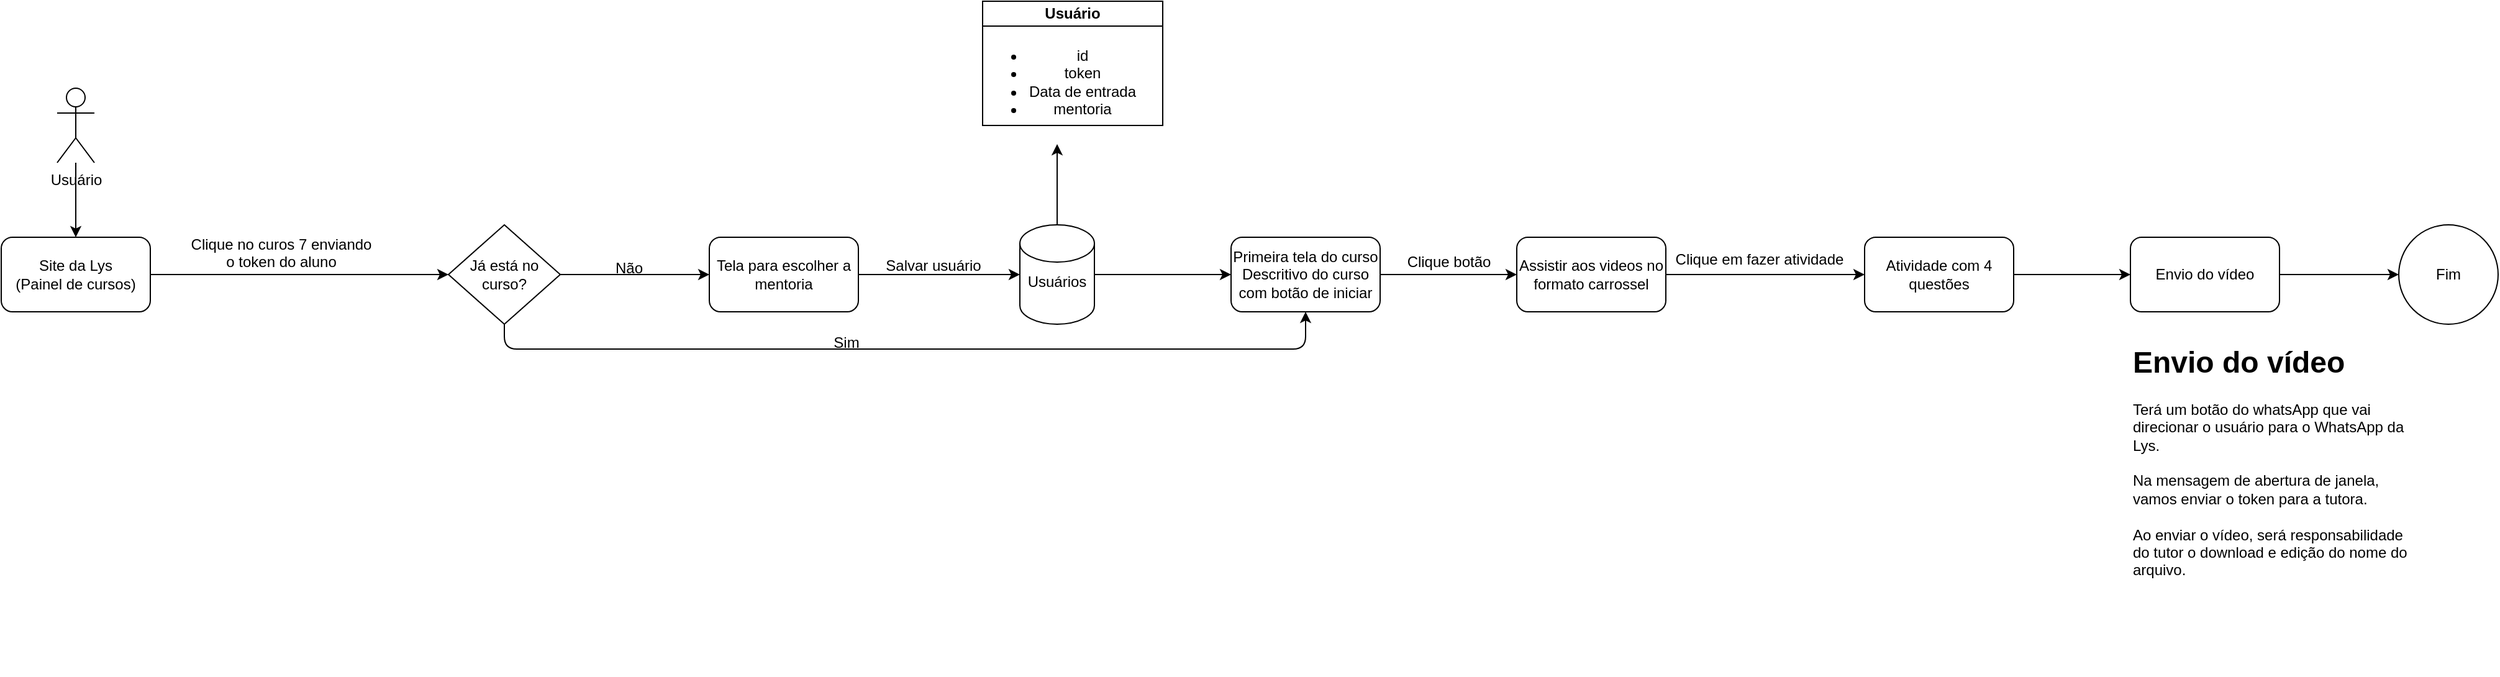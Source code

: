 <mxfile version="24.5.4" type="github">
  <diagram name="Página-1" id="zxzuJoMTzz1O9SDWJ1AD">
    <mxGraphModel dx="2195" dy="754" grid="1" gridSize="10" guides="1" tooltips="1" connect="1" arrows="1" fold="1" page="1" pageScale="1" pageWidth="827" pageHeight="1169" background="#FFFFFF" math="0" shadow="0">
      <root>
        <mxCell id="0" />
        <mxCell id="1" parent="0" />
        <mxCell id="9qMxv9r_k5kkdr-NUMTY-2" style="edgeStyle=orthogonalEdgeStyle;orthogonalLoop=1;jettySize=auto;html=1;" edge="1" parent="1" source="9qMxv9r_k5kkdr-NUMTY-1" target="9qMxv9r_k5kkdr-NUMTY-8">
          <mxGeometry relative="1" as="geometry">
            <mxPoint x="30" y="250" as="targetPoint" />
          </mxGeometry>
        </mxCell>
        <mxCell id="9qMxv9r_k5kkdr-NUMTY-1" value="Site da Lys&lt;br&gt;(Painel de cursos)" style="rounded=1;whiteSpace=wrap;html=1;" vertex="1" parent="1">
          <mxGeometry x="-180" y="220" width="120" height="60" as="geometry" />
        </mxCell>
        <mxCell id="9qMxv9r_k5kkdr-NUMTY-28" value="" style="edgeStyle=orthogonalEdgeStyle;orthogonalLoop=1;jettySize=auto;html=1;entryX=0;entryY=0.5;entryDx=0;entryDy=0;entryPerimeter=0;" edge="1" parent="1" source="9qMxv9r_k5kkdr-NUMTY-3" target="9qMxv9r_k5kkdr-NUMTY-27">
          <mxGeometry relative="1" as="geometry" />
        </mxCell>
        <mxCell id="9qMxv9r_k5kkdr-NUMTY-3" value="Tela para escolher a mentoria" style="rounded=1;whiteSpace=wrap;html=1;" vertex="1" parent="1">
          <mxGeometry x="390" y="220" width="120" height="60" as="geometry" />
        </mxCell>
        <mxCell id="9qMxv9r_k5kkdr-NUMTY-4" value="Clique no curos 7 enviando&lt;br&gt;o token do aluno&lt;div&gt;&lt;br&gt;&lt;/div&gt;" style="text;html=1;align=center;verticalAlign=middle;resizable=0;points=[];autosize=1;strokeColor=none;fillColor=none;" vertex="1" parent="1">
          <mxGeometry x="-40" y="210" width="170" height="60" as="geometry" />
        </mxCell>
        <mxCell id="9qMxv9r_k5kkdr-NUMTY-5" value="Usuário" style="swimlane;whiteSpace=wrap;html=1;startSize=20;" vertex="1" parent="1">
          <mxGeometry x="610" y="30" width="145" height="100" as="geometry">
            <mxRectangle x="110" y="320" width="80" height="30" as="alternateBounds" />
          </mxGeometry>
        </mxCell>
        <mxCell id="9qMxv9r_k5kkdr-NUMTY-7" value="&lt;ul&gt;&lt;li&gt;id&lt;/li&gt;&lt;li&gt;token&lt;/li&gt;&lt;li&gt;Data de entrada&lt;br&gt;&lt;/li&gt;&lt;li&gt;mentoria&lt;/li&gt;&lt;/ul&gt;" style="text;html=1;align=center;verticalAlign=middle;resizable=0;points=[];autosize=1;strokeColor=none;fillColor=none;" vertex="1" parent="9qMxv9r_k5kkdr-NUMTY-5">
          <mxGeometry x="-15" y="15" width="150" height="100" as="geometry" />
        </mxCell>
        <mxCell id="9qMxv9r_k5kkdr-NUMTY-19" style="edgeStyle=orthogonalEdgeStyle;orthogonalLoop=1;jettySize=auto;html=1;entryX=0.5;entryY=1;entryDx=0;entryDy=0;exitX=0.5;exitY=1;exitDx=0;exitDy=0;" edge="1" parent="1" source="9qMxv9r_k5kkdr-NUMTY-8" target="9qMxv9r_k5kkdr-NUMTY-17">
          <mxGeometry relative="1" as="geometry">
            <mxPoint x="280" y="340" as="sourcePoint" />
            <mxPoint x="890" y="375" as="targetPoint" />
          </mxGeometry>
        </mxCell>
        <mxCell id="9qMxv9r_k5kkdr-NUMTY-23" style="edgeStyle=orthogonalEdgeStyle;orthogonalLoop=1;jettySize=auto;html=1;entryX=0;entryY=0.5;entryDx=0;entryDy=0;" edge="1" parent="1" source="9qMxv9r_k5kkdr-NUMTY-8" target="9qMxv9r_k5kkdr-NUMTY-3">
          <mxGeometry relative="1" as="geometry">
            <mxPoint x="300" y="250" as="targetPoint" />
          </mxGeometry>
        </mxCell>
        <mxCell id="9qMxv9r_k5kkdr-NUMTY-8" value="Já está no curso?" style="rhombus;whiteSpace=wrap;html=1;" vertex="1" parent="1">
          <mxGeometry x="180" y="210" width="90" height="80" as="geometry" />
        </mxCell>
        <mxCell id="9qMxv9r_k5kkdr-NUMTY-10" value="Não" style="text;html=1;align=center;verticalAlign=middle;resizable=0;points=[];autosize=1;strokeColor=none;fillColor=none;" vertex="1" parent="1">
          <mxGeometry x="300" y="230" width="50" height="30" as="geometry" />
        </mxCell>
        <mxCell id="9qMxv9r_k5kkdr-NUMTY-16" value="Salvar usuário&lt;div&gt;&lt;br&gt;&lt;/div&gt;" style="text;html=1;align=center;verticalAlign=middle;resizable=0;points=[];autosize=1;strokeColor=none;fillColor=none;" vertex="1" parent="1">
          <mxGeometry x="520" y="230" width="100" height="40" as="geometry" />
        </mxCell>
        <mxCell id="9qMxv9r_k5kkdr-NUMTY-35" value="" style="edgeStyle=orthogonalEdgeStyle;orthogonalLoop=1;jettySize=auto;html=1;" edge="1" parent="1" source="9qMxv9r_k5kkdr-NUMTY-17" target="9qMxv9r_k5kkdr-NUMTY-32">
          <mxGeometry relative="1" as="geometry" />
        </mxCell>
        <mxCell id="9qMxv9r_k5kkdr-NUMTY-17" value="Primeira tela do curso&lt;br&gt;Descritivo do curso com botão de iniciar" style="rounded=1;whiteSpace=wrap;html=1;" vertex="1" parent="1">
          <mxGeometry x="810" y="220" width="120" height="60" as="geometry" />
        </mxCell>
        <mxCell id="9qMxv9r_k5kkdr-NUMTY-20" value="Sim" style="text;html=1;align=center;verticalAlign=middle;resizable=0;points=[];autosize=1;strokeColor=none;fillColor=none;" vertex="1" parent="1">
          <mxGeometry x="480" y="290" width="40" height="30" as="geometry" />
        </mxCell>
        <mxCell id="9qMxv9r_k5kkdr-NUMTY-29" value="" style="edgeStyle=orthogonalEdgeStyle;orthogonalLoop=1;jettySize=auto;html=1;" edge="1" parent="1" source="9qMxv9r_k5kkdr-NUMTY-27" target="9qMxv9r_k5kkdr-NUMTY-7">
          <mxGeometry relative="1" as="geometry">
            <Array as="points" />
          </mxGeometry>
        </mxCell>
        <mxCell id="9qMxv9r_k5kkdr-NUMTY-30" style="edgeStyle=orthogonalEdgeStyle;orthogonalLoop=1;jettySize=auto;html=1;exitX=1;exitY=0.5;exitDx=0;exitDy=0;exitPerimeter=0;" edge="1" parent="1" source="9qMxv9r_k5kkdr-NUMTY-27">
          <mxGeometry relative="1" as="geometry">
            <mxPoint x="810" y="250" as="targetPoint" />
          </mxGeometry>
        </mxCell>
        <mxCell id="9qMxv9r_k5kkdr-NUMTY-27" value="Usuários&lt;div&gt;&lt;br&gt;&lt;/div&gt;" style="shape=cylinder3;whiteSpace=wrap;html=1;boundedLbl=1;backgroundOutline=1;size=15;" vertex="1" parent="1">
          <mxGeometry x="640" y="210" width="60" height="80" as="geometry" />
        </mxCell>
        <mxCell id="9qMxv9r_k5kkdr-NUMTY-36" value="" style="edgeStyle=orthogonalEdgeStyle;orthogonalLoop=1;jettySize=auto;html=1;" edge="1" parent="1" source="9qMxv9r_k5kkdr-NUMTY-32" target="9qMxv9r_k5kkdr-NUMTY-33">
          <mxGeometry relative="1" as="geometry" />
        </mxCell>
        <mxCell id="9qMxv9r_k5kkdr-NUMTY-32" value="Assistir aos videos no formato carrossel" style="rounded=1;whiteSpace=wrap;html=1;" vertex="1" parent="1">
          <mxGeometry x="1040" y="220" width="120" height="60" as="geometry" />
        </mxCell>
        <mxCell id="9qMxv9r_k5kkdr-NUMTY-37" value="" style="edgeStyle=orthogonalEdgeStyle;orthogonalLoop=1;jettySize=auto;html=1;" edge="1" parent="1" source="9qMxv9r_k5kkdr-NUMTY-33" target="9qMxv9r_k5kkdr-NUMTY-34">
          <mxGeometry relative="1" as="geometry" />
        </mxCell>
        <mxCell id="9qMxv9r_k5kkdr-NUMTY-33" value="Atividade com 4 questões" style="rounded=1;whiteSpace=wrap;html=1;" vertex="1" parent="1">
          <mxGeometry x="1320" y="220" width="120" height="60" as="geometry" />
        </mxCell>
        <mxCell id="9qMxv9r_k5kkdr-NUMTY-41" value="" style="edgeStyle=orthogonalEdgeStyle;orthogonalLoop=1;jettySize=auto;html=1;" edge="1" parent="1" source="9qMxv9r_k5kkdr-NUMTY-34" target="9qMxv9r_k5kkdr-NUMTY-40">
          <mxGeometry relative="1" as="geometry" />
        </mxCell>
        <mxCell id="9qMxv9r_k5kkdr-NUMTY-34" value="Envio do vídeo" style="rounded=1;whiteSpace=wrap;html=1;" vertex="1" parent="1">
          <mxGeometry x="1534" y="220" width="120" height="60" as="geometry" />
        </mxCell>
        <mxCell id="9qMxv9r_k5kkdr-NUMTY-39" value="" style="edgeStyle=orthogonalEdgeStyle;orthogonalLoop=1;jettySize=auto;html=1;" edge="1" parent="1" source="9qMxv9r_k5kkdr-NUMTY-38" target="9qMxv9r_k5kkdr-NUMTY-1">
          <mxGeometry relative="1" as="geometry" />
        </mxCell>
        <mxCell id="9qMxv9r_k5kkdr-NUMTY-38" value="Usuário" style="shape=umlActor;verticalLabelPosition=bottom;verticalAlign=top;html=1;outlineConnect=0;" vertex="1" parent="1">
          <mxGeometry x="-135" y="100" width="30" height="60" as="geometry" />
        </mxCell>
        <mxCell id="9qMxv9r_k5kkdr-NUMTY-40" value="Fim" style="ellipse;whiteSpace=wrap;html=1;aspect=fixed;" vertex="1" parent="1">
          <mxGeometry x="1750" y="210" width="80" height="80" as="geometry" />
        </mxCell>
        <mxCell id="9qMxv9r_k5kkdr-NUMTY-42" value="Clique botão" style="text;html=1;align=center;verticalAlign=middle;resizable=0;points=[];autosize=1;strokeColor=none;fillColor=none;" vertex="1" parent="1">
          <mxGeometry x="940" y="225" width="90" height="30" as="geometry" />
        </mxCell>
        <mxCell id="9qMxv9r_k5kkdr-NUMTY-43" value="Clique em fazer atividade" style="text;html=1;align=center;verticalAlign=middle;resizable=0;points=[];autosize=1;strokeColor=none;fillColor=none;" vertex="1" parent="1">
          <mxGeometry x="1155" y="223" width="160" height="30" as="geometry" />
        </mxCell>
        <mxCell id="9qMxv9r_k5kkdr-NUMTY-44" value="&lt;h1 style=&quot;margin-top: 0px;&quot;&gt;Envio do vídeo&lt;/h1&gt;&lt;p&gt;Terá um botão do whatsApp que vai direcionar o usuário para o WhatsApp da Lys.&lt;br&gt;&lt;br&gt;Na mensagem de abertura de janela, vamos enviar o token para a tutora.&lt;br&gt;&lt;br&gt;Ao enviar o vídeo, será responsabilidade do tutor o download e edição do nome do arquivo.&lt;/p&gt;&lt;p&gt;&lt;br&gt;&lt;/p&gt;" style="text;html=1;whiteSpace=wrap;overflow=hidden;rounded=0;" vertex="1" parent="1">
          <mxGeometry x="1534" y="300" width="226" height="270" as="geometry" />
        </mxCell>
      </root>
    </mxGraphModel>
  </diagram>
</mxfile>
